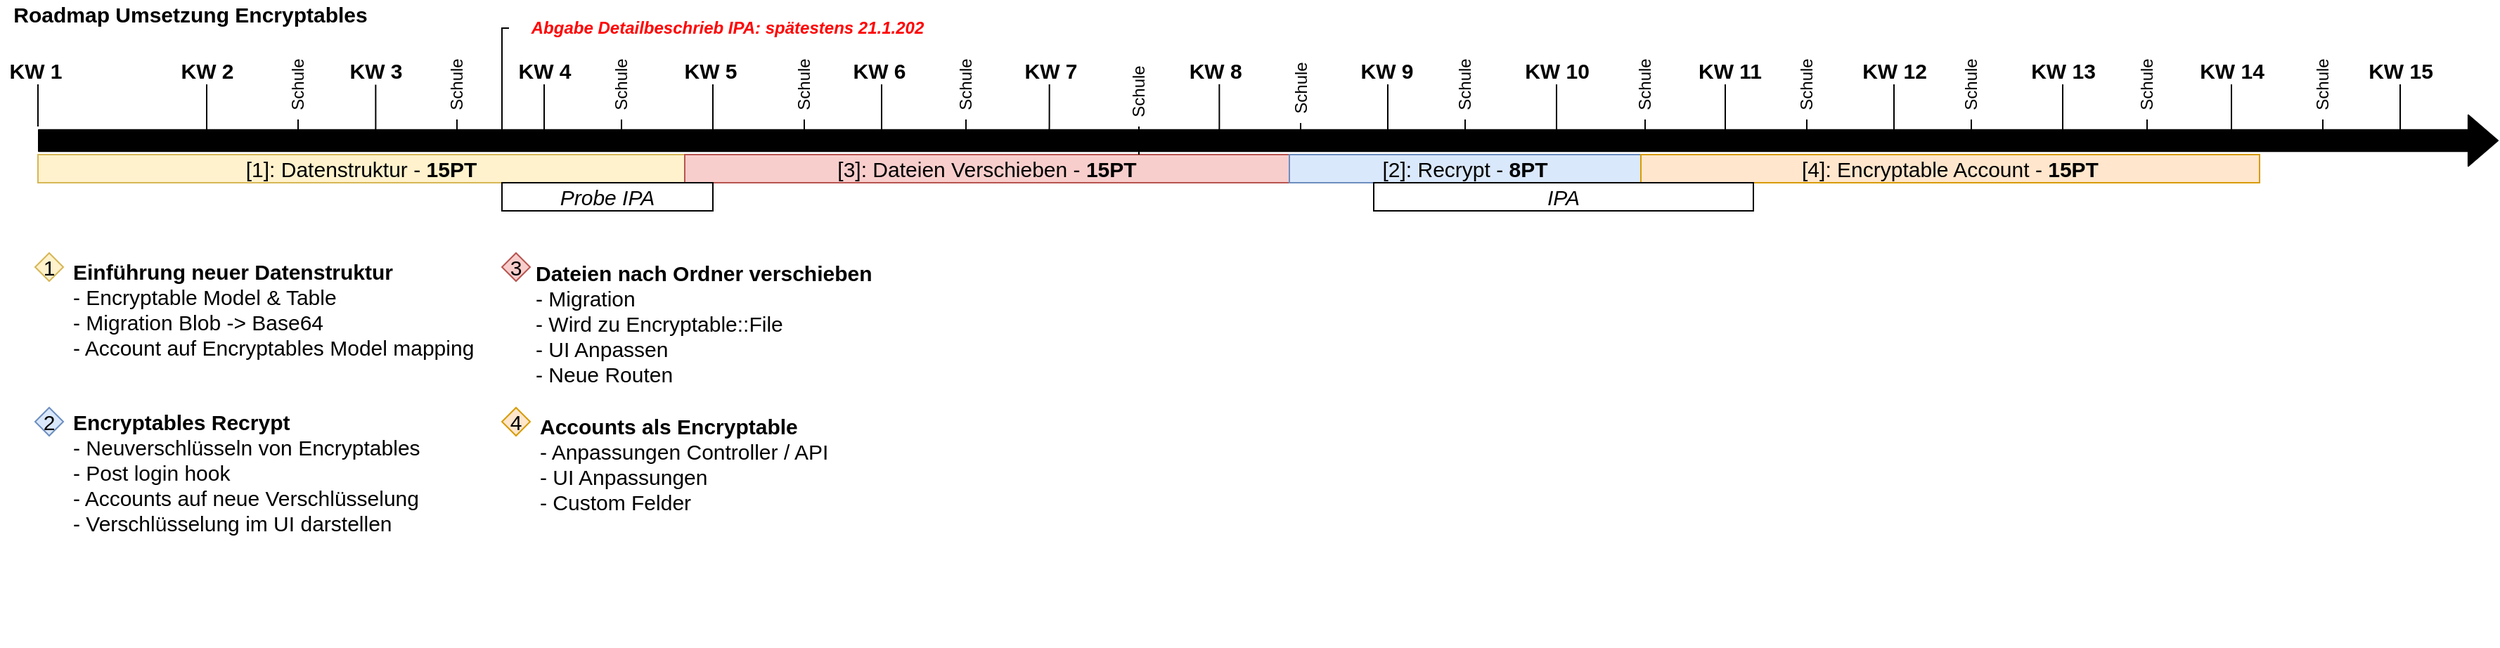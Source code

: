 <mxfile version="15.9.6" type="device" pages="2"><diagram name="Page-1" id="d9b1e647-80fa-b4a2-5024-87a742678bcc"><mxGraphModel dx="1328" dy="1588" grid="1" gridSize="10" guides="1" tooltips="1" connect="1" arrows="1" fold="1" page="1" pageScale="1" pageWidth="1100" pageHeight="850" background="none" math="0" shadow="0"><root><mxCell id="0"/><mxCell id="1" parent="0"/><mxCell id="LPy8btYLB2TxsnB1HorE-131" style="edgeStyle=orthogonalEdgeStyle;rounded=0;orthogonalLoop=1;jettySize=auto;html=1;fontSize=12;endArrow=none;endFill=0;" edge="1" parent="1" source="LPy8btYLB2TxsnB1HorE-42"><mxGeometry relative="1" as="geometry"><mxPoint x="455" y="120" as="targetPoint"/></mxGeometry></mxCell><mxCell id="LPy8btYLB2TxsnB1HorE-42" value="Schule" style="rounded=0;whiteSpace=wrap;html=1;fontSize=12;rotation=-90;strokeColor=none;" vertex="1" parent="1"><mxGeometry x="430" y="70" width="50" height="20" as="geometry"/></mxCell><mxCell id="LPy8btYLB2TxsnB1HorE-1" value="" style="edgeStyle=orthogonalEdgeStyle;rounded=0;orthogonalLoop=1;jettySize=auto;html=1;fontSize=15;endArrow=none;endFill=0;exitX=0.489;exitY=1;exitDx=0;exitDy=0;exitPerimeter=0;" edge="1" parent="1" source="LPy8btYLB2TxsnB1HorE-2"><mxGeometry relative="1" as="geometry"><mxPoint x="759" y="120" as="targetPoint"/><Array as="points"><mxPoint x="759" y="110"/></Array></mxGeometry></mxCell><mxCell id="LPy8btYLB2TxsnB1HorE-2" value="&amp;nbsp;KW&amp;nbsp;7&amp;nbsp;" style="text;html=1;align=center;verticalAlign=middle;resizable=0;points=[];autosize=1;fontStyle=1;fontSize=15;" vertex="1" parent="1"><mxGeometry x="730" y="60" width="60" height="20" as="geometry"/></mxCell><mxCell id="LPy8btYLB2TxsnB1HorE-3" value="" style="edgeStyle=orthogonalEdgeStyle;rounded=0;orthogonalLoop=1;jettySize=auto;html=1;fontSize=15;endArrow=none;endFill=0;" edge="1" parent="1" source="LPy8btYLB2TxsnB1HorE-30"><mxGeometry relative="1" as="geometry"><mxPoint x="518" y="120" as="targetPoint"/><Array as="points"><mxPoint x="520" y="120"/></Array></mxGeometry></mxCell><mxCell id="LPy8btYLB2TxsnB1HorE-4" value="" style="shape=flexArrow;endArrow=classic;html=1;fillColor=#000000;width=15.263;endSize=6.684;fontSize=15;" edge="1" parent="1"><mxGeometry width="50" height="50" relative="1" as="geometry"><mxPoint x="40" y="120" as="sourcePoint"/><mxPoint x="1790" y="120" as="targetPoint"/></mxGeometry></mxCell><mxCell id="LPy8btYLB2TxsnB1HorE-19" value="" style="edgeStyle=orthogonalEdgeStyle;rounded=0;orthogonalLoop=1;jettySize=auto;html=1;fontSize=15;endArrow=none;endFill=0;" edge="1" parent="1" target="LPy8btYLB2TxsnB1HorE-20"><mxGeometry relative="1" as="geometry"><mxPoint x="40" y="110" as="sourcePoint"/><Array as="points"><mxPoint x="40" y="100"/><mxPoint x="40" y="100"/></Array></mxGeometry></mxCell><mxCell id="LPy8btYLB2TxsnB1HorE-20" value="KW 1" style="text;html=1;align=center;verticalAlign=middle;resizable=0;points=[];autosize=1;fontStyle=1;fontSize=15;" vertex="1" parent="1"><mxGeometry x="13" y="60" width="50" height="20" as="geometry"/></mxCell><mxCell id="LPy8btYLB2TxsnB1HorE-21" value="" style="edgeStyle=orthogonalEdgeStyle;rounded=0;orthogonalLoop=1;jettySize=auto;html=1;fontSize=15;endArrow=none;endFill=0;" edge="1" parent="1" source="LPy8btYLB2TxsnB1HorE-22"><mxGeometry relative="1" as="geometry"><mxPoint x="160" y="120" as="targetPoint"/><Array as="points"><mxPoint x="160" y="110"/></Array></mxGeometry></mxCell><mxCell id="LPy8btYLB2TxsnB1HorE-22" value="&amp;nbsp;KW&amp;nbsp;2&amp;nbsp;" style="text;html=1;align=center;verticalAlign=middle;resizable=0;points=[];autosize=1;fontStyle=1;fontSize=15;" vertex="1" parent="1"><mxGeometry x="130" y="60" width="60" height="20" as="geometry"/></mxCell><mxCell id="LPy8btYLB2TxsnB1HorE-24" value="" style="edgeStyle=orthogonalEdgeStyle;rounded=0;orthogonalLoop=1;jettySize=auto;html=1;fontSize=15;endArrow=none;endFill=0;exitX=0.503;exitY=1.014;exitDx=0;exitDy=0;exitPerimeter=0;" edge="1" parent="1" source="LPy8btYLB2TxsnB1HorE-25"><mxGeometry relative="1" as="geometry"><mxPoint x="280" y="120" as="targetPoint"/><Array as="points"><mxPoint x="280" y="110"/></Array></mxGeometry></mxCell><mxCell id="LPy8btYLB2TxsnB1HorE-25" value="&amp;nbsp;KW&amp;nbsp;3&amp;nbsp;" style="text;html=1;align=center;verticalAlign=middle;resizable=0;points=[];autosize=1;fontStyle=1;fontSize=15;" vertex="1" parent="1"><mxGeometry x="250" y="60" width="60" height="20" as="geometry"/></mxCell><mxCell id="LPy8btYLB2TxsnB1HorE-27" value="" style="edgeStyle=orthogonalEdgeStyle;rounded=0;orthogonalLoop=1;jettySize=auto;html=1;fontSize=15;endArrow=none;endFill=0;" edge="1" parent="1" source="LPy8btYLB2TxsnB1HorE-28"><mxGeometry relative="1" as="geometry"><mxPoint x="400" y="120" as="targetPoint"/><Array as="points"><mxPoint x="400" y="110"/><mxPoint x="400" y="110"/></Array></mxGeometry></mxCell><mxCell id="LPy8btYLB2TxsnB1HorE-28" value="&amp;nbsp;KW&amp;nbsp;4&amp;nbsp;" style="text;html=1;align=center;verticalAlign=middle;resizable=0;points=[];autosize=1;fontStyle=1;fontSize=15;" vertex="1" parent="1"><mxGeometry x="370" y="60" width="60" height="20" as="geometry"/></mxCell><mxCell id="LPy8btYLB2TxsnB1HorE-30" value="KW&amp;nbsp;5" style="text;html=1;align=center;verticalAlign=middle;resizable=0;points=[];autosize=1;fontStyle=1;fontSize=15;" vertex="1" parent="1"><mxGeometry x="493" y="60" width="50" height="20" as="geometry"/></mxCell><mxCell id="LPy8btYLB2TxsnB1HorE-31" value="" style="edgeStyle=orthogonalEdgeStyle;rounded=0;orthogonalLoop=1;jettySize=auto;html=1;fontSize=15;endArrow=none;endFill=0;" edge="1" parent="1"><mxGeometry relative="1" as="geometry"><mxPoint x="640" y="80" as="sourcePoint"/><mxPoint x="640" y="120" as="targetPoint"/><Array as="points"><mxPoint x="640" y="120"/><mxPoint x="640" y="120"/></Array></mxGeometry></mxCell><mxCell id="LPy8btYLB2TxsnB1HorE-32" value="KW&amp;nbsp;6" style="text;html=1;align=center;verticalAlign=middle;resizable=0;points=[];autosize=1;fontStyle=1;fontSize=15;" vertex="1" parent="1"><mxGeometry x="613" y="60" width="50" height="20" as="geometry"/></mxCell><mxCell id="LPy8btYLB2TxsnB1HorE-36" value="[1]: Datenstruktur - &lt;b style=&quot;font-size: 15px;&quot;&gt;15PT&lt;/b&gt;" style="rounded=0;whiteSpace=wrap;html=1;fontSize=15;fillColor=#fff2cc;strokeColor=#d6b656;" vertex="1" parent="1"><mxGeometry x="40" y="130" width="460" height="20" as="geometry"/></mxCell><mxCell id="LPy8btYLB2TxsnB1HorE-44" value="[3]: Dateien Verschieben - &lt;b style=&quot;font-size: 15px;&quot;&gt;15PT&lt;/b&gt;" style="rounded=0;whiteSpace=wrap;html=1;fontSize=15;fillColor=#f8cecc;strokeColor=#b85450;" vertex="1" parent="1"><mxGeometry x="500" y="130" width="430" height="20" as="geometry"/></mxCell><mxCell id="LPy8btYLB2TxsnB1HorE-45" value="[2]: Recrypt - &lt;b style=&quot;font-size: 15px;&quot;&gt;8PT&lt;/b&gt;" style="rounded=0;whiteSpace=wrap;html=1;fontSize=15;fillColor=#dae8fc;strokeColor=#6c8ebf;" vertex="1" parent="1"><mxGeometry x="930" y="130" width="250" height="20" as="geometry"/></mxCell><mxCell id="LPy8btYLB2TxsnB1HorE-46" value="&lt;b style=&quot;font-size: 15px;&quot;&gt;Roadmap Umsetzung Encryptables&lt;/b&gt;" style="text;html=1;align=center;verticalAlign=middle;resizable=0;points=[];autosize=1;strokeColor=none;fillColor=none;fontSize=15;" vertex="1" parent="1"><mxGeometry x="13" y="20" width="270" height="20" as="geometry"/></mxCell><mxCell id="LPy8btYLB2TxsnB1HorE-48" value="" style="group;fontSize=15;" vertex="1" connectable="0" parent="1"><mxGeometry x="370" y="200" width="272" height="130" as="geometry"/></mxCell><mxCell id="LPy8btYLB2TxsnB1HorE-11" value="3" style="rhombus;whiteSpace=wrap;html=1;fontSize=15;fillColor=#f8cecc;strokeColor=#b85450;" vertex="1" parent="LPy8btYLB2TxsnB1HorE-48"><mxGeometry width="20" height="20" as="geometry"/></mxCell><mxCell id="LPy8btYLB2TxsnB1HorE-12" value="&lt;div style=&quot;font-size: 15px;&quot;&gt;&lt;b style=&quot;font-size: 15px;&quot;&gt;Dateien nach Ordner verschieben&lt;/b&gt;&lt;/div&gt;&lt;div style=&quot;font-size: 15px;&quot;&gt;- Migration&lt;/div&gt;&lt;div style=&quot;font-size: 15px;&quot;&gt;- Wird zu Encryptable::File&lt;/div&gt;&lt;div style=&quot;font-size: 15px;&quot;&gt;- UI Anpassen&lt;/div&gt;&lt;div style=&quot;font-size: 15px;&quot;&gt;- Neue Routen&lt;/div&gt;&lt;div style=&quot;font-size: 15px;&quot;&gt;&lt;/div&gt;" style="text;html=1;align=left;verticalAlign=middle;resizable=0;points=[];autosize=1;fontSize=15;" vertex="1" parent="LPy8btYLB2TxsnB1HorE-48"><mxGeometry x="22" width="250" height="100" as="geometry"/></mxCell><mxCell id="LPy8btYLB2TxsnB1HorE-49" value="" style="group;fontSize=15;" vertex="1" connectable="0" parent="1"><mxGeometry x="38" y="310" width="325" height="170" as="geometry"/></mxCell><mxCell id="LPy8btYLB2TxsnB1HorE-9" value="2" style="rhombus;whiteSpace=wrap;html=1;fontSize=15;fillColor=#dae8fc;strokeColor=#6c8ebf;" vertex="1" parent="LPy8btYLB2TxsnB1HorE-49"><mxGeometry width="20" height="20" as="geometry"/></mxCell><mxCell id="LPy8btYLB2TxsnB1HorE-10" value="&lt;div style=&quot;font-size: 15px&quot;&gt;&lt;b style=&quot;font-size: 15px&quot;&gt;Encryptables Recrypt&lt;/b&gt;&lt;/div&gt;&lt;div style=&quot;font-size: 15px&quot;&gt;- Neuverschlüsseln von Encryptables&lt;/div&gt;&lt;div style=&quot;font-size: 15px&quot;&gt;- Post login hook&lt;/div&gt;&lt;div style=&quot;font-size: 15px&quot;&gt;- Accounts auf neue&amp;nbsp;Verschlüsselung&lt;/div&gt;&lt;div style=&quot;font-size: 15px&quot;&gt;- Verschlüsselung im UI darstellen&lt;br style=&quot;font-size: 15px&quot;&gt;&lt;br style=&quot;font-size: 15px&quot;&gt;&lt;/div&gt;&lt;div style=&quot;font-size: 15px&quot;&gt;&lt;/div&gt;" style="text;html=1;align=left;verticalAlign=middle;resizable=0;points=[];autosize=1;fontSize=15;" vertex="1" parent="LPy8btYLB2TxsnB1HorE-49"><mxGeometry x="25" width="260" height="110" as="geometry"/></mxCell><mxCell id="LPy8btYLB2TxsnB1HorE-50" value="" style="group;fontSize=15;" vertex="1" connectable="0" parent="1"><mxGeometry x="370" y="310" width="375" height="140" as="geometry"/></mxCell><mxCell id="LPy8btYLB2TxsnB1HorE-13" value="4" style="rhombus;whiteSpace=wrap;html=1;fontSize=15;fillColor=#ffe6cc;strokeColor=#d79b00;" vertex="1" parent="LPy8btYLB2TxsnB1HorE-50"><mxGeometry width="20" height="20" as="geometry"/></mxCell><mxCell id="LPy8btYLB2TxsnB1HorE-14" value="&lt;div style=&quot;font-size: 15px&quot;&gt;&lt;b style=&quot;font-size: 15px&quot;&gt;Accounts als Encryptable&lt;/b&gt;&lt;/div&gt;&lt;div style=&quot;font-size: 15px&quot;&gt; &lt;/div&gt;&lt;div style=&quot;font-size: 15px&quot;&gt;&lt;/div&gt;&lt;div style=&quot;font-size: 15px&quot;&gt;- Anpassungen Controller / API&lt;/div&gt;&lt;div style=&quot;font-size: 15px&quot;&gt;- UI Anpassungen&lt;/div&gt;&lt;div style=&quot;font-size: 15px&quot;&gt;- Custom Felder&lt;/div&gt;" style="text;html=1;align=left;verticalAlign=middle;resizable=0;points=[];autosize=1;fontSize=15;" vertex="1" parent="LPy8btYLB2TxsnB1HorE-50"><mxGeometry x="25" width="220" height="80" as="geometry"/></mxCell><mxCell id="LPy8btYLB2TxsnB1HorE-51" value="" style="group;fontSize=15;" vertex="1" connectable="0" parent="1"><mxGeometry x="38" y="200" width="325" height="110" as="geometry"/></mxCell><mxCell id="LPy8btYLB2TxsnB1HorE-7" value="1" style="rhombus;whiteSpace=wrap;html=1;fontSize=15;fillColor=#fff2cc;strokeColor=#d6b656;" vertex="1" parent="LPy8btYLB2TxsnB1HorE-51"><mxGeometry width="20" height="20" as="geometry"/></mxCell><mxCell id="LPy8btYLB2TxsnB1HorE-8" value="&lt;div style=&quot;font-size: 15px;&quot;&gt;&lt;b style=&quot;font-size: 15px;&quot;&gt;Einführung neuer&amp;nbsp;&lt;/b&gt;&lt;b style=&quot;font-size: 15px;&quot;&gt;Datenstruktur&lt;/b&gt;&lt;/div&gt;&lt;div style=&quot;font-size: 15px;&quot;&gt;&lt;/div&gt;&lt;div style=&quot;font-size: 15px;&quot;&gt;- Encryptable Model &amp;amp; Table&lt;/div&gt;&lt;div style=&quot;font-size: 15px;&quot;&gt;- Migration Blob -&amp;gt; Base64&lt;/div&gt;&lt;div style=&quot;font-size: 15px;&quot;&gt;- Account auf Encryptables&amp;nbsp;&lt;span style=&quot;font-size: 15px;&quot;&gt;Model mapping&lt;/span&gt;&lt;/div&gt;" style="text;html=1;align=left;verticalAlign=middle;resizable=0;points=[];autosize=1;fontSize=15;" vertex="1" parent="LPy8btYLB2TxsnB1HorE-51"><mxGeometry x="25" width="300" height="80" as="geometry"/></mxCell><mxCell id="LPy8btYLB2TxsnB1HorE-52" value="[4]: Encryptable Account - &lt;b style=&quot;font-size: 15px;&quot;&gt;15PT&lt;/b&gt;" style="rounded=0;whiteSpace=wrap;html=1;fontSize=15;fillColor=#ffe6cc;strokeColor=#d79b00;" vertex="1" parent="1"><mxGeometry x="1180" y="130" width="440" height="20" as="geometry"/></mxCell><mxCell id="LPy8btYLB2TxsnB1HorE-54" value="&amp;nbsp; KW 8&amp;nbsp;" style="text;html=1;align=center;verticalAlign=middle;resizable=0;points=[];autosize=1;fontStyle=1;fontSize=15;" vertex="1" parent="1"><mxGeometry x="840" y="60" width="70" height="20" as="geometry"/></mxCell><mxCell id="LPy8btYLB2TxsnB1HorE-55" value="" style="edgeStyle=orthogonalEdgeStyle;rounded=0;orthogonalLoop=1;jettySize=auto;html=1;fontSize=15;endArrow=none;endFill=0;exitX=0.574;exitY=0.996;exitDx=0;exitDy=0;exitPerimeter=0;" edge="1" source="LPy8btYLB2TxsnB1HorE-54" parent="1"><mxGeometry relative="1" as="geometry"><mxPoint x="880" y="120" as="targetPoint"/><Array as="points"><mxPoint x="880" y="110"/></Array></mxGeometry></mxCell><mxCell id="LPy8btYLB2TxsnB1HorE-56" value="KW&amp;nbsp;9" style="text;html=1;align=center;verticalAlign=middle;resizable=0;points=[];autosize=1;fontStyle=1;fontSize=15;" vertex="1" parent="1"><mxGeometry x="974" y="59.97" width="50" height="20" as="geometry"/></mxCell><mxCell id="LPy8btYLB2TxsnB1HorE-57" value="" style="edgeStyle=orthogonalEdgeStyle;rounded=0;orthogonalLoop=1;jettySize=auto;html=1;fontSize=15;endArrow=none;endFill=0;" edge="1" source="LPy8btYLB2TxsnB1HorE-56" parent="1"><mxGeometry relative="1" as="geometry"><mxPoint x="1000" y="120" as="targetPoint"/><Array as="points"><mxPoint x="1000" y="90"/><mxPoint x="1000" y="90"/></Array></mxGeometry></mxCell><mxCell id="LPy8btYLB2TxsnB1HorE-58" value="KW&amp;nbsp;10" style="text;html=1;align=center;verticalAlign=middle;resizable=0;points=[];autosize=1;fontStyle=1;fontSize=15;" vertex="1" parent="1"><mxGeometry x="1090" y="59.97" width="60" height="20" as="geometry"/></mxCell><mxCell id="LPy8btYLB2TxsnB1HorE-59" value="" style="edgeStyle=orthogonalEdgeStyle;rounded=0;orthogonalLoop=1;jettySize=auto;html=1;fontSize=15;endArrow=none;endFill=0;" edge="1" source="LPy8btYLB2TxsnB1HorE-58" parent="1"><mxGeometry relative="1" as="geometry"><mxPoint x="1195" y="120" as="targetPoint"/><Array as="points"><mxPoint x="1120" y="70"/><mxPoint x="1120" y="120"/></Array></mxGeometry></mxCell><mxCell id="LPy8btYLB2TxsnB1HorE-60" value="KW&amp;nbsp;11" style="text;html=1;align=center;verticalAlign=middle;resizable=0;points=[];autosize=1;fontStyle=1;fontSize=15;" vertex="1" parent="1"><mxGeometry x="1213" y="59.97" width="60" height="20" as="geometry"/></mxCell><mxCell id="LPy8btYLB2TxsnB1HorE-61" value="" style="edgeStyle=orthogonalEdgeStyle;rounded=0;orthogonalLoop=1;jettySize=auto;html=1;fontSize=15;endArrow=none;endFill=0;" edge="1" parent="1"><mxGeometry relative="1" as="geometry"><mxPoint x="1240" y="120" as="targetPoint"/><mxPoint x="1240" y="80" as="sourcePoint"/><Array as="points"><mxPoint x="1240" y="100"/><mxPoint x="1240" y="100"/></Array></mxGeometry></mxCell><mxCell id="LPy8btYLB2TxsnB1HorE-62" value="KW&amp;nbsp;12" style="text;html=1;align=center;verticalAlign=middle;resizable=0;points=[];autosize=1;fontStyle=1;fontSize=15;" vertex="1" parent="1"><mxGeometry x="1330" y="59.97" width="60" height="20" as="geometry"/></mxCell><mxCell id="LPy8btYLB2TxsnB1HorE-63" value="" style="edgeStyle=orthogonalEdgeStyle;rounded=0;orthogonalLoop=1;jettySize=auto;html=1;fontSize=15;endArrow=none;endFill=0;" edge="1" parent="1"><mxGeometry relative="1" as="geometry"><mxPoint x="1360" y="120" as="targetPoint"/><mxPoint x="1360" y="80" as="sourcePoint"/><Array as="points"><mxPoint x="1360" y="90"/><mxPoint x="1360" y="90"/></Array></mxGeometry></mxCell><mxCell id="LPy8btYLB2TxsnB1HorE-64" value="KW&amp;nbsp;13" style="text;html=1;align=center;verticalAlign=middle;resizable=0;points=[];autosize=1;fontStyle=1;fontSize=15;" vertex="1" parent="1"><mxGeometry x="1450" y="60" width="60" height="20" as="geometry"/></mxCell><mxCell id="LPy8btYLB2TxsnB1HorE-65" value="" style="edgeStyle=orthogonalEdgeStyle;rounded=0;orthogonalLoop=1;jettySize=auto;html=1;fontSize=15;endArrow=none;endFill=0;" edge="1" source="LPy8btYLB2TxsnB1HorE-64" parent="1"><mxGeometry relative="1" as="geometry"><mxPoint x="1480" y="120" as="targetPoint"/><Array as="points"><mxPoint x="1480" y="110"/></Array></mxGeometry></mxCell><mxCell id="LPy8btYLB2TxsnB1HorE-66" value="KW&amp;nbsp;14" style="text;html=1;align=center;verticalAlign=middle;resizable=0;points=[];autosize=1;fontStyle=1;fontSize=15;" vertex="1" parent="1"><mxGeometry x="1570" y="60" width="60" height="20" as="geometry"/></mxCell><mxCell id="LPy8btYLB2TxsnB1HorE-67" value="" style="edgeStyle=orthogonalEdgeStyle;rounded=0;orthogonalLoop=1;jettySize=auto;html=1;fontSize=15;endArrow=none;endFill=0;" edge="1" source="LPy8btYLB2TxsnB1HorE-66" parent="1"><mxGeometry relative="1" as="geometry"><mxPoint x="1600" y="120" as="targetPoint"/><Array as="points"><mxPoint x="1600" y="110"/></Array></mxGeometry></mxCell><mxCell id="LPy8btYLB2TxsnB1HorE-68" value="KW&amp;nbsp;15" style="text;html=1;align=center;verticalAlign=middle;resizable=0;points=[];autosize=1;fontStyle=1;fontSize=15;" vertex="1" parent="1"><mxGeometry x="1690" y="59.97" width="60" height="20" as="geometry"/></mxCell><mxCell id="LPy8btYLB2TxsnB1HorE-69" value="" style="edgeStyle=orthogonalEdgeStyle;rounded=0;orthogonalLoop=1;jettySize=auto;html=1;fontSize=15;endArrow=none;endFill=0;" edge="1" source="LPy8btYLB2TxsnB1HorE-68" parent="1"><mxGeometry relative="1" as="geometry"><mxPoint x="1720" y="120" as="targetPoint"/><Array as="points"><mxPoint x="1720" y="110"/><mxPoint x="1720" y="110"/></Array></mxGeometry></mxCell><mxCell id="LPy8btYLB2TxsnB1HorE-79" value="Probe IPA" style="rounded=0;whiteSpace=wrap;html=1;fontSize=15;fontStyle=2" vertex="1" parent="1"><mxGeometry x="370" y="150" width="150" height="20" as="geometry"/></mxCell><mxCell id="LPy8btYLB2TxsnB1HorE-80" value="IPA" style="rounded=0;whiteSpace=wrap;html=1;fontSize=15;fontStyle=2" vertex="1" parent="1"><mxGeometry x="990" y="150" width="270" height="20" as="geometry"/></mxCell><mxCell id="LPy8btYLB2TxsnB1HorE-132" value="Schule" style="rounded=0;whiteSpace=wrap;html=1;fontSize=12;rotation=-90;strokeColor=none;" vertex="1" parent="1"><mxGeometry x="200" y="70" width="50" height="20" as="geometry"/></mxCell><mxCell id="LPy8btYLB2TxsnB1HorE-133" style="edgeStyle=orthogonalEdgeStyle;rounded=0;orthogonalLoop=1;jettySize=auto;html=1;fontSize=12;endArrow=none;endFill=0;" edge="1" source="LPy8btYLB2TxsnB1HorE-132" parent="1"><mxGeometry relative="1" as="geometry"><mxPoint x="225" y="120" as="targetPoint"/><Array as="points"><mxPoint x="225" y="120"/><mxPoint x="225" y="120"/></Array></mxGeometry></mxCell><mxCell id="LPy8btYLB2TxsnB1HorE-136" value="" style="edgeStyle=orthogonalEdgeStyle;rounded=0;orthogonalLoop=1;jettySize=auto;html=1;fontSize=12;endArrow=none;endFill=0;" edge="1" parent="1" source="LPy8btYLB2TxsnB1HorE-134"><mxGeometry relative="1" as="geometry"><mxPoint x="338" y="120" as="targetPoint"/></mxGeometry></mxCell><mxCell id="LPy8btYLB2TxsnB1HorE-134" value="Schule" style="rounded=0;whiteSpace=wrap;html=1;fontSize=12;rotation=-90;strokeColor=none;" vertex="1" parent="1"><mxGeometry x="313" y="70" width="50" height="20" as="geometry"/></mxCell><mxCell id="LPy8btYLB2TxsnB1HorE-137" style="edgeStyle=orthogonalEdgeStyle;rounded=0;orthogonalLoop=1;jettySize=auto;html=1;fontSize=12;endArrow=none;endFill=0;" edge="1" parent="1" source="LPy8btYLB2TxsnB1HorE-138"><mxGeometry relative="1" as="geometry"><mxPoint x="585" y="120" as="targetPoint"/></mxGeometry></mxCell><mxCell id="LPy8btYLB2TxsnB1HorE-138" value="Schule" style="rounded=0;whiteSpace=wrap;html=1;fontSize=12;rotation=-90;strokeColor=none;" vertex="1" parent="1"><mxGeometry x="560" y="70" width="50" height="20" as="geometry"/></mxCell><mxCell id="LPy8btYLB2TxsnB1HorE-139" style="edgeStyle=orthogonalEdgeStyle;rounded=0;orthogonalLoop=1;jettySize=auto;html=1;fontSize=12;endArrow=none;endFill=0;" edge="1" parent="1" source="LPy8btYLB2TxsnB1HorE-140"><mxGeometry relative="1" as="geometry"><mxPoint x="700" y="120" as="targetPoint"/></mxGeometry></mxCell><mxCell id="LPy8btYLB2TxsnB1HorE-140" value="Schule" style="rounded=0;whiteSpace=wrap;html=1;fontSize=12;rotation=-90;strokeColor=none;" vertex="1" parent="1"><mxGeometry x="675" y="70" width="50" height="20" as="geometry"/></mxCell><mxCell id="LPy8btYLB2TxsnB1HorE-141" style="edgeStyle=orthogonalEdgeStyle;rounded=0;orthogonalLoop=1;jettySize=auto;html=1;fontSize=12;endArrow=none;endFill=0;" edge="1" parent="1" source="LPy8btYLB2TxsnB1HorE-142"><mxGeometry relative="1" as="geometry"><mxPoint x="823" y="125" as="targetPoint"/></mxGeometry></mxCell><mxCell id="LPy8btYLB2TxsnB1HorE-142" value="Schule" style="rounded=0;whiteSpace=wrap;html=1;fontSize=12;rotation=-90;strokeColor=none;" vertex="1" parent="1"><mxGeometry x="798" y="75" width="50" height="20" as="geometry"/></mxCell><mxCell id="LPy8btYLB2TxsnB1HorE-143" style="edgeStyle=orthogonalEdgeStyle;rounded=0;orthogonalLoop=1;jettySize=auto;html=1;fontSize=12;endArrow=none;endFill=0;" edge="1" parent="1" source="LPy8btYLB2TxsnB1HorE-144"><mxGeometry relative="1" as="geometry"><mxPoint x="938" y="122.5" as="targetPoint"/></mxGeometry></mxCell><mxCell id="LPy8btYLB2TxsnB1HorE-144" value="Schule" style="rounded=0;whiteSpace=wrap;html=1;fontSize=12;rotation=-90;strokeColor=none;" vertex="1" parent="1"><mxGeometry x="913" y="72.5" width="50" height="20" as="geometry"/></mxCell><mxCell id="LPy8btYLB2TxsnB1HorE-145" style="edgeStyle=orthogonalEdgeStyle;rounded=0;orthogonalLoop=1;jettySize=auto;html=1;fontSize=12;endArrow=none;endFill=0;" edge="1" parent="1" source="LPy8btYLB2TxsnB1HorE-146"><mxGeometry relative="1" as="geometry"><mxPoint x="1055" y="120" as="targetPoint"/></mxGeometry></mxCell><mxCell id="LPy8btYLB2TxsnB1HorE-146" value="Schule" style="rounded=0;whiteSpace=wrap;html=1;fontSize=12;rotation=-90;strokeColor=none;" vertex="1" parent="1"><mxGeometry x="1030" y="70" width="50" height="20" as="geometry"/></mxCell><mxCell id="LPy8btYLB2TxsnB1HorE-147" style="edgeStyle=orthogonalEdgeStyle;rounded=0;orthogonalLoop=1;jettySize=auto;html=1;fontSize=12;endArrow=none;endFill=0;" edge="1" parent="1" source="LPy8btYLB2TxsnB1HorE-148"><mxGeometry relative="1" as="geometry"><mxPoint x="1183" y="120" as="targetPoint"/></mxGeometry></mxCell><mxCell id="LPy8btYLB2TxsnB1HorE-148" value="Schule" style="rounded=0;whiteSpace=wrap;html=1;fontSize=12;rotation=-90;strokeColor=none;" vertex="1" parent="1"><mxGeometry x="1158" y="70" width="50" height="20" as="geometry"/></mxCell><mxCell id="LPy8btYLB2TxsnB1HorE-149" style="edgeStyle=orthogonalEdgeStyle;rounded=0;orthogonalLoop=1;jettySize=auto;html=1;fontSize=12;endArrow=none;endFill=0;" edge="1" parent="1" source="LPy8btYLB2TxsnB1HorE-150"><mxGeometry relative="1" as="geometry"><mxPoint x="1298" y="120" as="targetPoint"/></mxGeometry></mxCell><mxCell id="LPy8btYLB2TxsnB1HorE-150" value="Schule" style="rounded=0;whiteSpace=wrap;html=1;fontSize=12;rotation=-90;strokeColor=none;" vertex="1" parent="1"><mxGeometry x="1273" y="70" width="50" height="20" as="geometry"/></mxCell><mxCell id="LPy8btYLB2TxsnB1HorE-151" style="edgeStyle=orthogonalEdgeStyle;rounded=0;orthogonalLoop=1;jettySize=auto;html=1;fontSize=12;endArrow=none;endFill=0;" edge="1" parent="1" source="LPy8btYLB2TxsnB1HorE-152"><mxGeometry relative="1" as="geometry"><mxPoint x="1415" y="120" as="targetPoint"/></mxGeometry></mxCell><mxCell id="LPy8btYLB2TxsnB1HorE-152" value="Schule" style="rounded=0;whiteSpace=wrap;html=1;fontSize=12;rotation=-90;strokeColor=none;" vertex="1" parent="1"><mxGeometry x="1390" y="70" width="50" height="20" as="geometry"/></mxCell><mxCell id="LPy8btYLB2TxsnB1HorE-153" style="edgeStyle=orthogonalEdgeStyle;rounded=0;orthogonalLoop=1;jettySize=auto;html=1;fontSize=12;endArrow=none;endFill=0;" edge="1" parent="1" source="LPy8btYLB2TxsnB1HorE-154"><mxGeometry relative="1" as="geometry"><mxPoint x="1540" y="120" as="targetPoint"/></mxGeometry></mxCell><mxCell id="LPy8btYLB2TxsnB1HorE-154" value="Schule" style="rounded=0;whiteSpace=wrap;html=1;fontSize=12;rotation=-90;strokeColor=none;" vertex="1" parent="1"><mxGeometry x="1515" y="70" width="50" height="20" as="geometry"/></mxCell><mxCell id="LPy8btYLB2TxsnB1HorE-155" style="edgeStyle=orthogonalEdgeStyle;rounded=0;orthogonalLoop=1;jettySize=auto;html=1;fontSize=12;endArrow=none;endFill=0;" edge="1" parent="1" source="LPy8btYLB2TxsnB1HorE-156"><mxGeometry relative="1" as="geometry"><mxPoint x="1665" y="120" as="targetPoint"/></mxGeometry></mxCell><mxCell id="LPy8btYLB2TxsnB1HorE-156" value="Schule" style="rounded=0;whiteSpace=wrap;html=1;fontSize=12;rotation=-90;strokeColor=none;" vertex="1" parent="1"><mxGeometry x="1640" y="70" width="50" height="20" as="geometry"/></mxCell><mxCell id="onAdjDSk1XQt85b8jA0b-2" style="edgeStyle=orthogonalEdgeStyle;rounded=0;orthogonalLoop=1;jettySize=auto;html=1;fontSize=12;endArrow=none;endFill=0;" edge="1" parent="1" source="onAdjDSk1XQt85b8jA0b-1"><mxGeometry relative="1" as="geometry"><mxPoint x="370" y="120" as="targetPoint"/><Array as="points"><mxPoint x="370" y="40"/></Array></mxGeometry></mxCell><mxCell id="onAdjDSk1XQt85b8jA0b-1" value="&lt;i&gt;&lt;b&gt;&lt;font color=&quot;#ff0000&quot;&gt;Abgabe Detailbeschrieb IPA: spätestens 21.1.202&lt;/font&gt;&lt;/b&gt;&lt;/i&gt;" style="text;html=1;align=center;verticalAlign=middle;resizable=0;points=[];autosize=1;strokeColor=none;fillColor=none;fontSize=12;" vertex="1" parent="1"><mxGeometry x="375" y="30" width="310" height="20" as="geometry"/></mxCell></root></mxGraphModel></diagram><diagram id="47YzvaOoe8KyipT3qkTm" name="Page-2"><mxGraphModel dx="3346" dy="1849" grid="1" gridSize="10" guides="1" tooltips="1" connect="1" arrows="1" fold="1" page="1" pageScale="1" pageWidth="827" pageHeight="1169" math="0" shadow="0"><root><mxCell id="RNQNEfb5nIr-g0w6xA8--0"/><mxCell id="RNQNEfb5nIr-g0w6xA8--1" parent="RNQNEfb5nIr-g0w6xA8--0"/><mxCell id="RNQNEfb5nIr-g0w6xA8--2" value="Schule" style="rounded=0;whiteSpace=wrap;html=1;fontSize=12;" vertex="1" parent="RNQNEfb5nIr-g0w6xA8--1"><mxGeometry x="1320" y="520" width="40" height="20" as="geometry"/></mxCell><mxCell id="RNQNEfb5nIr-g0w6xA8--3" value="Schule" style="rounded=0;whiteSpace=wrap;html=1;fontSize=12;" vertex="1" parent="RNQNEfb5nIr-g0w6xA8--1"><mxGeometry x="1520" y="520" width="40" height="20" as="geometry"/></mxCell><mxCell id="RNQNEfb5nIr-g0w6xA8--4" value="Schule" style="rounded=0;whiteSpace=wrap;html=1;fontSize=12;" vertex="1" parent="RNQNEfb5nIr-g0w6xA8--1"><mxGeometry x="1720" y="520" width="40" height="20" as="geometry"/></mxCell><mxCell id="RNQNEfb5nIr-g0w6xA8--5" value="Schule" style="rounded=0;whiteSpace=wrap;html=1;fontSize=12;" vertex="1" parent="RNQNEfb5nIr-g0w6xA8--1"><mxGeometry x="2120" y="520" width="40" height="20" as="geometry"/></mxCell><mxCell id="RNQNEfb5nIr-g0w6xA8--6" value="Schule" style="rounded=0;whiteSpace=wrap;html=1;fontSize=12;" vertex="1" parent="RNQNEfb5nIr-g0w6xA8--1"><mxGeometry x="1920" y="520" width="40" height="20" as="geometry"/></mxCell><mxCell id="RNQNEfb5nIr-g0w6xA8--7" value="Schule" style="rounded=0;whiteSpace=wrap;html=1;fontSize=12;" vertex="1" parent="RNQNEfb5nIr-g0w6xA8--1"><mxGeometry x="2520" y="520" width="40" height="20" as="geometry"/></mxCell><mxCell id="RNQNEfb5nIr-g0w6xA8--8" value="Schule" style="rounded=0;whiteSpace=wrap;html=1;fontSize=12;" vertex="1" parent="RNQNEfb5nIr-g0w6xA8--1"><mxGeometry x="2320" y="520" width="40" height="20" as="geometry"/></mxCell><mxCell id="RNQNEfb5nIr-g0w6xA8--9" value="Schule" style="rounded=0;whiteSpace=wrap;html=1;fontSize=12;" vertex="1" parent="RNQNEfb5nIr-g0w6xA8--1"><mxGeometry x="2718" y="520" width="40" height="20" as="geometry"/></mxCell><mxCell id="RNQNEfb5nIr-g0w6xA8--10" value="Schule" style="rounded=0;whiteSpace=wrap;html=1;fontSize=12;" vertex="1" parent="RNQNEfb5nIr-g0w6xA8--1"><mxGeometry x="1118" y="520" width="40" height="20" as="geometry"/></mxCell><mxCell id="RNQNEfb5nIr-g0w6xA8--11" value="Schule" style="rounded=0;whiteSpace=wrap;html=1;fontSize=12;" vertex="1" parent="RNQNEfb5nIr-g0w6xA8--1"><mxGeometry x="918" y="520" width="40" height="20" as="geometry"/></mxCell><mxCell id="RNQNEfb5nIr-g0w6xA8--12" value="Schule" style="rounded=0;whiteSpace=wrap;html=1;fontSize=12;" vertex="1" parent="RNQNEfb5nIr-g0w6xA8--1"><mxGeometry x="718" y="520" width="40" height="20" as="geometry"/></mxCell><mxCell id="RNQNEfb5nIr-g0w6xA8--13" value="Schule" style="rounded=0;whiteSpace=wrap;html=1;fontSize=12;" vertex="1" parent="RNQNEfb5nIr-g0w6xA8--1"><mxGeometry x="520" y="520" width="40" height="20" as="geometry"/></mxCell><mxCell id="RNQNEfb5nIr-g0w6xA8--14" value="Schule" style="rounded=0;whiteSpace=wrap;html=1;fontSize=12;" vertex="1" parent="RNQNEfb5nIr-g0w6xA8--1"><mxGeometry x="320" y="520" width="40" height="20" as="geometry"/></mxCell><mxCell id="RNQNEfb5nIr-g0w6xA8--15" value="" style="edgeStyle=orthogonalEdgeStyle;rounded=0;orthogonalLoop=1;jettySize=auto;html=1;fontSize=15;endArrow=none;endFill=0;" edge="1" parent="RNQNEfb5nIr-g0w6xA8--1" source="RNQNEfb5nIr-g0w6xA8--16"><mxGeometry relative="1" as="geometry"><mxPoint x="1238" y="540" as="targetPoint"/><Array as="points"><mxPoint x="1238" y="540"/></Array></mxGeometry></mxCell><mxCell id="RNQNEfb5nIr-g0w6xA8--16" value="KW&amp;nbsp;7" style="text;html=1;align=center;verticalAlign=middle;resizable=0;points=[];autosize=1;fontStyle=1;fontSize=15;" vertex="1" parent="RNQNEfb5nIr-g0w6xA8--1"><mxGeometry x="1213" y="490" width="50" height="20" as="geometry"/></mxCell><mxCell id="RNQNEfb5nIr-g0w6xA8--17" value="" style="edgeStyle=orthogonalEdgeStyle;rounded=0;orthogonalLoop=1;jettySize=auto;html=1;fontSize=15;endArrow=none;endFill=0;" edge="1" parent="RNQNEfb5nIr-g0w6xA8--1" source="RNQNEfb5nIr-g0w6xA8--27"><mxGeometry relative="1" as="geometry"><mxPoint x="838" y="540" as="targetPoint"/><Array as="points"><mxPoint x="838" y="540"/><mxPoint x="1118" y="540"/></Array></mxGeometry></mxCell><mxCell id="RNQNEfb5nIr-g0w6xA8--18" value="" style="shape=flexArrow;endArrow=classic;html=1;fillColor=#000000;width=15.263;endSize=6.684;fontSize=15;" edge="1" parent="RNQNEfb5nIr-g0w6xA8--1"><mxGeometry width="50" height="50" relative="1" as="geometry"><mxPoint x="40" y="550" as="sourcePoint"/><mxPoint x="2918" y="550" as="targetPoint"/></mxGeometry></mxCell><mxCell id="RNQNEfb5nIr-g0w6xA8--19" value="" style="edgeStyle=orthogonalEdgeStyle;rounded=0;orthogonalLoop=1;jettySize=auto;html=1;fontSize=15;endArrow=none;endFill=0;" edge="1" parent="RNQNEfb5nIr-g0w6xA8--1" target="RNQNEfb5nIr-g0w6xA8--20"><mxGeometry relative="1" as="geometry"><mxPoint x="40" y="540" as="sourcePoint"/><Array as="points"><mxPoint x="40" y="530"/><mxPoint x="40" y="530"/></Array></mxGeometry></mxCell><mxCell id="RNQNEfb5nIr-g0w6xA8--20" value="KW 1" style="text;html=1;align=center;verticalAlign=middle;resizable=0;points=[];autosize=1;fontStyle=1;fontSize=15;" vertex="1" parent="RNQNEfb5nIr-g0w6xA8--1"><mxGeometry x="13" y="490" width="50" height="20" as="geometry"/></mxCell><mxCell id="RNQNEfb5nIr-g0w6xA8--21" value="" style="edgeStyle=orthogonalEdgeStyle;rounded=0;orthogonalLoop=1;jettySize=auto;html=1;fontSize=15;endArrow=none;endFill=0;" edge="1" parent="RNQNEfb5nIr-g0w6xA8--1" source="RNQNEfb5nIr-g0w6xA8--22"><mxGeometry relative="1" as="geometry"><mxPoint x="240" y="550" as="targetPoint"/><Array as="points"><mxPoint x="240" y="540"/></Array></mxGeometry></mxCell><mxCell id="RNQNEfb5nIr-g0w6xA8--22" value="&amp;nbsp;KW&amp;nbsp;2&amp;nbsp;" style="text;html=1;align=center;verticalAlign=middle;resizable=0;points=[];autosize=1;fontStyle=1;fontSize=15;" vertex="1" parent="RNQNEfb5nIr-g0w6xA8--1"><mxGeometry x="210" y="490" width="60" height="20" as="geometry"/></mxCell><mxCell id="RNQNEfb5nIr-g0w6xA8--23" value="" style="edgeStyle=orthogonalEdgeStyle;rounded=0;orthogonalLoop=1;jettySize=auto;html=1;fontSize=15;endArrow=none;endFill=0;exitX=0.503;exitY=1.014;exitDx=0;exitDy=0;exitPerimeter=0;" edge="1" parent="RNQNEfb5nIr-g0w6xA8--1" source="RNQNEfb5nIr-g0w6xA8--24"><mxGeometry relative="1" as="geometry"><mxPoint x="440" y="550" as="targetPoint"/><Array as="points"><mxPoint x="440" y="540"/></Array></mxGeometry></mxCell><mxCell id="RNQNEfb5nIr-g0w6xA8--24" value="&amp;nbsp;KW&amp;nbsp;3&amp;nbsp;" style="text;html=1;align=center;verticalAlign=middle;resizable=0;points=[];autosize=1;fontStyle=1;fontSize=15;" vertex="1" parent="RNQNEfb5nIr-g0w6xA8--1"><mxGeometry x="410" y="490" width="60" height="20" as="geometry"/></mxCell><mxCell id="RNQNEfb5nIr-g0w6xA8--25" value="" style="edgeStyle=orthogonalEdgeStyle;rounded=0;orthogonalLoop=1;jettySize=auto;html=1;fontSize=15;endArrow=none;endFill=0;" edge="1" parent="RNQNEfb5nIr-g0w6xA8--1" source="RNQNEfb5nIr-g0w6xA8--26"><mxGeometry relative="1" as="geometry"><mxPoint x="638" y="540" as="targetPoint"/><Array as="points"><mxPoint x="638" y="540"/></Array></mxGeometry></mxCell><mxCell id="RNQNEfb5nIr-g0w6xA8--26" value="KW&amp;nbsp;4" style="text;html=1;align=center;verticalAlign=middle;resizable=0;points=[];autosize=1;fontStyle=1;fontSize=15;" vertex="1" parent="RNQNEfb5nIr-g0w6xA8--1"><mxGeometry x="613" y="490" width="50" height="20" as="geometry"/></mxCell><mxCell id="RNQNEfb5nIr-g0w6xA8--27" value="KW&amp;nbsp;5" style="text;html=1;align=center;verticalAlign=middle;resizable=0;points=[];autosize=1;fontStyle=1;fontSize=15;" vertex="1" parent="RNQNEfb5nIr-g0w6xA8--1"><mxGeometry x="813" y="490" width="50" height="20" as="geometry"/></mxCell><mxCell id="RNQNEfb5nIr-g0w6xA8--28" value="" style="edgeStyle=orthogonalEdgeStyle;rounded=0;orthogonalLoop=1;jettySize=auto;html=1;fontSize=15;endArrow=none;endFill=0;" edge="1" parent="RNQNEfb5nIr-g0w6xA8--1" source="RNQNEfb5nIr-g0w6xA8--29"><mxGeometry relative="1" as="geometry"><mxPoint x="1038" y="540" as="targetPoint"/><Array as="points"><mxPoint x="1038" y="540"/></Array></mxGeometry></mxCell><mxCell id="RNQNEfb5nIr-g0w6xA8--29" value="KW&amp;nbsp;6" style="text;html=1;align=center;verticalAlign=middle;resizable=0;points=[];autosize=1;fontStyle=1;fontSize=15;" vertex="1" parent="RNQNEfb5nIr-g0w6xA8--1"><mxGeometry x="1013" y="490" width="50" height="20" as="geometry"/></mxCell><mxCell id="RNQNEfb5nIr-g0w6xA8--30" value="[1]: Datenstruktur - &lt;b style=&quot;font-size: 15px;&quot;&gt;15PT&lt;/b&gt;" style="rounded=0;whiteSpace=wrap;html=1;fontSize=15;" vertex="1" parent="RNQNEfb5nIr-g0w6xA8--1"><mxGeometry x="40" y="560" width="758" height="20" as="geometry"/></mxCell><mxCell id="RNQNEfb5nIr-g0w6xA8--31" value="[3]: Dateien Verschieben - &lt;b style=&quot;font-size: 15px;&quot;&gt;15PT&lt;/b&gt;" style="rounded=0;whiteSpace=wrap;html=1;fontSize=15;" vertex="1" parent="RNQNEfb5nIr-g0w6xA8--1"><mxGeometry x="1200" y="560" width="720" height="20" as="geometry"/></mxCell><mxCell id="RNQNEfb5nIr-g0w6xA8--32" value="[2]: Recrypt - &lt;b style=&quot;font-size: 15px;&quot;&gt;8PT&lt;/b&gt;" style="rounded=0;whiteSpace=wrap;html=1;fontSize=15;" vertex="1" parent="RNQNEfb5nIr-g0w6xA8--1"><mxGeometry x="798" y="560" width="402" height="20" as="geometry"/></mxCell><mxCell id="RNQNEfb5nIr-g0w6xA8--33" value="[4]: Encryptable Account - &lt;b style=&quot;font-size: 15px;&quot;&gt;15PT&lt;/b&gt;" style="rounded=0;whiteSpace=wrap;html=1;fontSize=15;" vertex="1" parent="RNQNEfb5nIr-g0w6xA8--1"><mxGeometry x="1920" y="560" width="760" height="20" as="geometry"/></mxCell><mxCell id="RNQNEfb5nIr-g0w6xA8--34" value="KW&amp;nbsp;8" style="text;html=1;align=center;verticalAlign=middle;resizable=0;points=[];autosize=1;fontStyle=1;fontSize=15;" vertex="1" parent="RNQNEfb5nIr-g0w6xA8--1"><mxGeometry x="1413" y="490" width="50" height="20" as="geometry"/></mxCell><mxCell id="RNQNEfb5nIr-g0w6xA8--35" value="" style="edgeStyle=orthogonalEdgeStyle;rounded=0;orthogonalLoop=1;jettySize=auto;html=1;fontSize=15;endArrow=none;endFill=0;" edge="1" parent="RNQNEfb5nIr-g0w6xA8--1" source="RNQNEfb5nIr-g0w6xA8--34"><mxGeometry relative="1" as="geometry"><mxPoint x="1438" y="540" as="targetPoint"/><Array as="points"><mxPoint x="1438" y="540"/></Array></mxGeometry></mxCell><mxCell id="RNQNEfb5nIr-g0w6xA8--36" value="KW&amp;nbsp;9" style="text;html=1;align=center;verticalAlign=middle;resizable=0;points=[];autosize=1;fontStyle=1;fontSize=15;" vertex="1" parent="RNQNEfb5nIr-g0w6xA8--1"><mxGeometry x="1613" y="490" width="50" height="20" as="geometry"/></mxCell><mxCell id="RNQNEfb5nIr-g0w6xA8--37" value="" style="edgeStyle=orthogonalEdgeStyle;rounded=0;orthogonalLoop=1;jettySize=auto;html=1;fontSize=15;endArrow=none;endFill=0;" edge="1" parent="RNQNEfb5nIr-g0w6xA8--1" source="RNQNEfb5nIr-g0w6xA8--36"><mxGeometry relative="1" as="geometry"><mxPoint x="1638" y="540" as="targetPoint"/><Array as="points"><mxPoint x="1638" y="540"/></Array></mxGeometry></mxCell><mxCell id="RNQNEfb5nIr-g0w6xA8--38" value="KW&amp;nbsp;10" style="text;html=1;align=center;verticalAlign=middle;resizable=0;points=[];autosize=1;fontStyle=1;fontSize=15;" vertex="1" parent="RNQNEfb5nIr-g0w6xA8--1"><mxGeometry x="1808" y="490" width="60" height="20" as="geometry"/></mxCell><mxCell id="RNQNEfb5nIr-g0w6xA8--39" value="" style="edgeStyle=orthogonalEdgeStyle;rounded=0;orthogonalLoop=1;jettySize=auto;html=1;fontSize=15;endArrow=none;endFill=0;" edge="1" parent="RNQNEfb5nIr-g0w6xA8--1" source="RNQNEfb5nIr-g0w6xA8--38"><mxGeometry relative="1" as="geometry"><mxPoint x="1838" y="540" as="targetPoint"/><Array as="points"><mxPoint x="1838" y="540"/></Array></mxGeometry></mxCell><mxCell id="RNQNEfb5nIr-g0w6xA8--40" value="KW&amp;nbsp;11" style="text;html=1;align=center;verticalAlign=middle;resizable=0;points=[];autosize=1;fontStyle=1;fontSize=15;" vertex="1" parent="RNQNEfb5nIr-g0w6xA8--1"><mxGeometry x="2008" y="490" width="60" height="20" as="geometry"/></mxCell><mxCell id="RNQNEfb5nIr-g0w6xA8--41" value="" style="edgeStyle=orthogonalEdgeStyle;rounded=0;orthogonalLoop=1;jettySize=auto;html=1;fontSize=15;endArrow=none;endFill=0;" edge="1" parent="RNQNEfb5nIr-g0w6xA8--1" source="RNQNEfb5nIr-g0w6xA8--40"><mxGeometry relative="1" as="geometry"><mxPoint x="2038" y="540" as="targetPoint"/><Array as="points"><mxPoint x="2038" y="540"/></Array></mxGeometry></mxCell><mxCell id="RNQNEfb5nIr-g0w6xA8--42" value="KW&amp;nbsp;12" style="text;html=1;align=center;verticalAlign=middle;resizable=0;points=[];autosize=1;fontStyle=1;fontSize=15;" vertex="1" parent="RNQNEfb5nIr-g0w6xA8--1"><mxGeometry x="2208" y="490" width="60" height="20" as="geometry"/></mxCell><mxCell id="RNQNEfb5nIr-g0w6xA8--43" value="" style="edgeStyle=orthogonalEdgeStyle;rounded=0;orthogonalLoop=1;jettySize=auto;html=1;fontSize=15;endArrow=none;endFill=0;" edge="1" parent="RNQNEfb5nIr-g0w6xA8--1" source="RNQNEfb5nIr-g0w6xA8--42"><mxGeometry relative="1" as="geometry"><mxPoint x="2238" y="540" as="targetPoint"/><Array as="points"><mxPoint x="2238" y="540"/></Array></mxGeometry></mxCell><mxCell id="RNQNEfb5nIr-g0w6xA8--44" value="KW&amp;nbsp;13" style="text;html=1;align=center;verticalAlign=middle;resizable=0;points=[];autosize=1;fontStyle=1;fontSize=15;" vertex="1" parent="RNQNEfb5nIr-g0w6xA8--1"><mxGeometry x="2408" y="490" width="60" height="20" as="geometry"/></mxCell><mxCell id="RNQNEfb5nIr-g0w6xA8--45" value="" style="edgeStyle=orthogonalEdgeStyle;rounded=0;orthogonalLoop=1;jettySize=auto;html=1;fontSize=15;endArrow=none;endFill=0;" edge="1" parent="RNQNEfb5nIr-g0w6xA8--1" source="RNQNEfb5nIr-g0w6xA8--44"><mxGeometry relative="1" as="geometry"><mxPoint x="2438" y="540" as="targetPoint"/><Array as="points"><mxPoint x="2438" y="540"/></Array></mxGeometry></mxCell><mxCell id="RNQNEfb5nIr-g0w6xA8--46" value="KW&amp;nbsp;14" style="text;html=1;align=center;verticalAlign=middle;resizable=0;points=[];autosize=1;fontStyle=1;fontSize=15;" vertex="1" parent="RNQNEfb5nIr-g0w6xA8--1"><mxGeometry x="2608" y="490" width="60" height="20" as="geometry"/></mxCell><mxCell id="RNQNEfb5nIr-g0w6xA8--47" value="" style="edgeStyle=orthogonalEdgeStyle;rounded=0;orthogonalLoop=1;jettySize=auto;html=1;fontSize=15;endArrow=none;endFill=0;" edge="1" parent="RNQNEfb5nIr-g0w6xA8--1" source="RNQNEfb5nIr-g0w6xA8--46"><mxGeometry relative="1" as="geometry"><mxPoint x="2638" y="540" as="targetPoint"/><Array as="points"><mxPoint x="2638" y="540"/></Array></mxGeometry></mxCell><mxCell id="RNQNEfb5nIr-g0w6xA8--48" value="KW&amp;nbsp;15" style="text;html=1;align=center;verticalAlign=middle;resizable=0;points=[];autosize=1;fontStyle=1;fontSize=15;" vertex="1" parent="RNQNEfb5nIr-g0w6xA8--1"><mxGeometry x="2808" y="490" width="60" height="20" as="geometry"/></mxCell><mxCell id="RNQNEfb5nIr-g0w6xA8--49" value="" style="edgeStyle=orthogonalEdgeStyle;rounded=0;orthogonalLoop=1;jettySize=auto;html=1;fontSize=15;endArrow=none;endFill=0;" edge="1" parent="RNQNEfb5nIr-g0w6xA8--1" source="RNQNEfb5nIr-g0w6xA8--48"><mxGeometry relative="1" as="geometry"><mxPoint x="2838" y="540" as="targetPoint"/><Array as="points"><mxPoint x="2838" y="540"/></Array></mxGeometry></mxCell><mxCell id="RNQNEfb5nIr-g0w6xA8--50" value="Probe IPA" style="rounded=0;whiteSpace=wrap;html=1;fontSize=15;fontStyle=2" vertex="1" parent="RNQNEfb5nIr-g0w6xA8--1"><mxGeometry x="560" y="580" width="280" height="20" as="geometry"/></mxCell><mxCell id="RNQNEfb5nIr-g0w6xA8--51" value="IPA" style="rounded=0;whiteSpace=wrap;html=1;fontSize=15;fontStyle=2" vertex="1" parent="RNQNEfb5nIr-g0w6xA8--1"><mxGeometry x="1598" y="580" width="480" height="20" as="geometry"/></mxCell></root></mxGraphModel></diagram></mxfile>